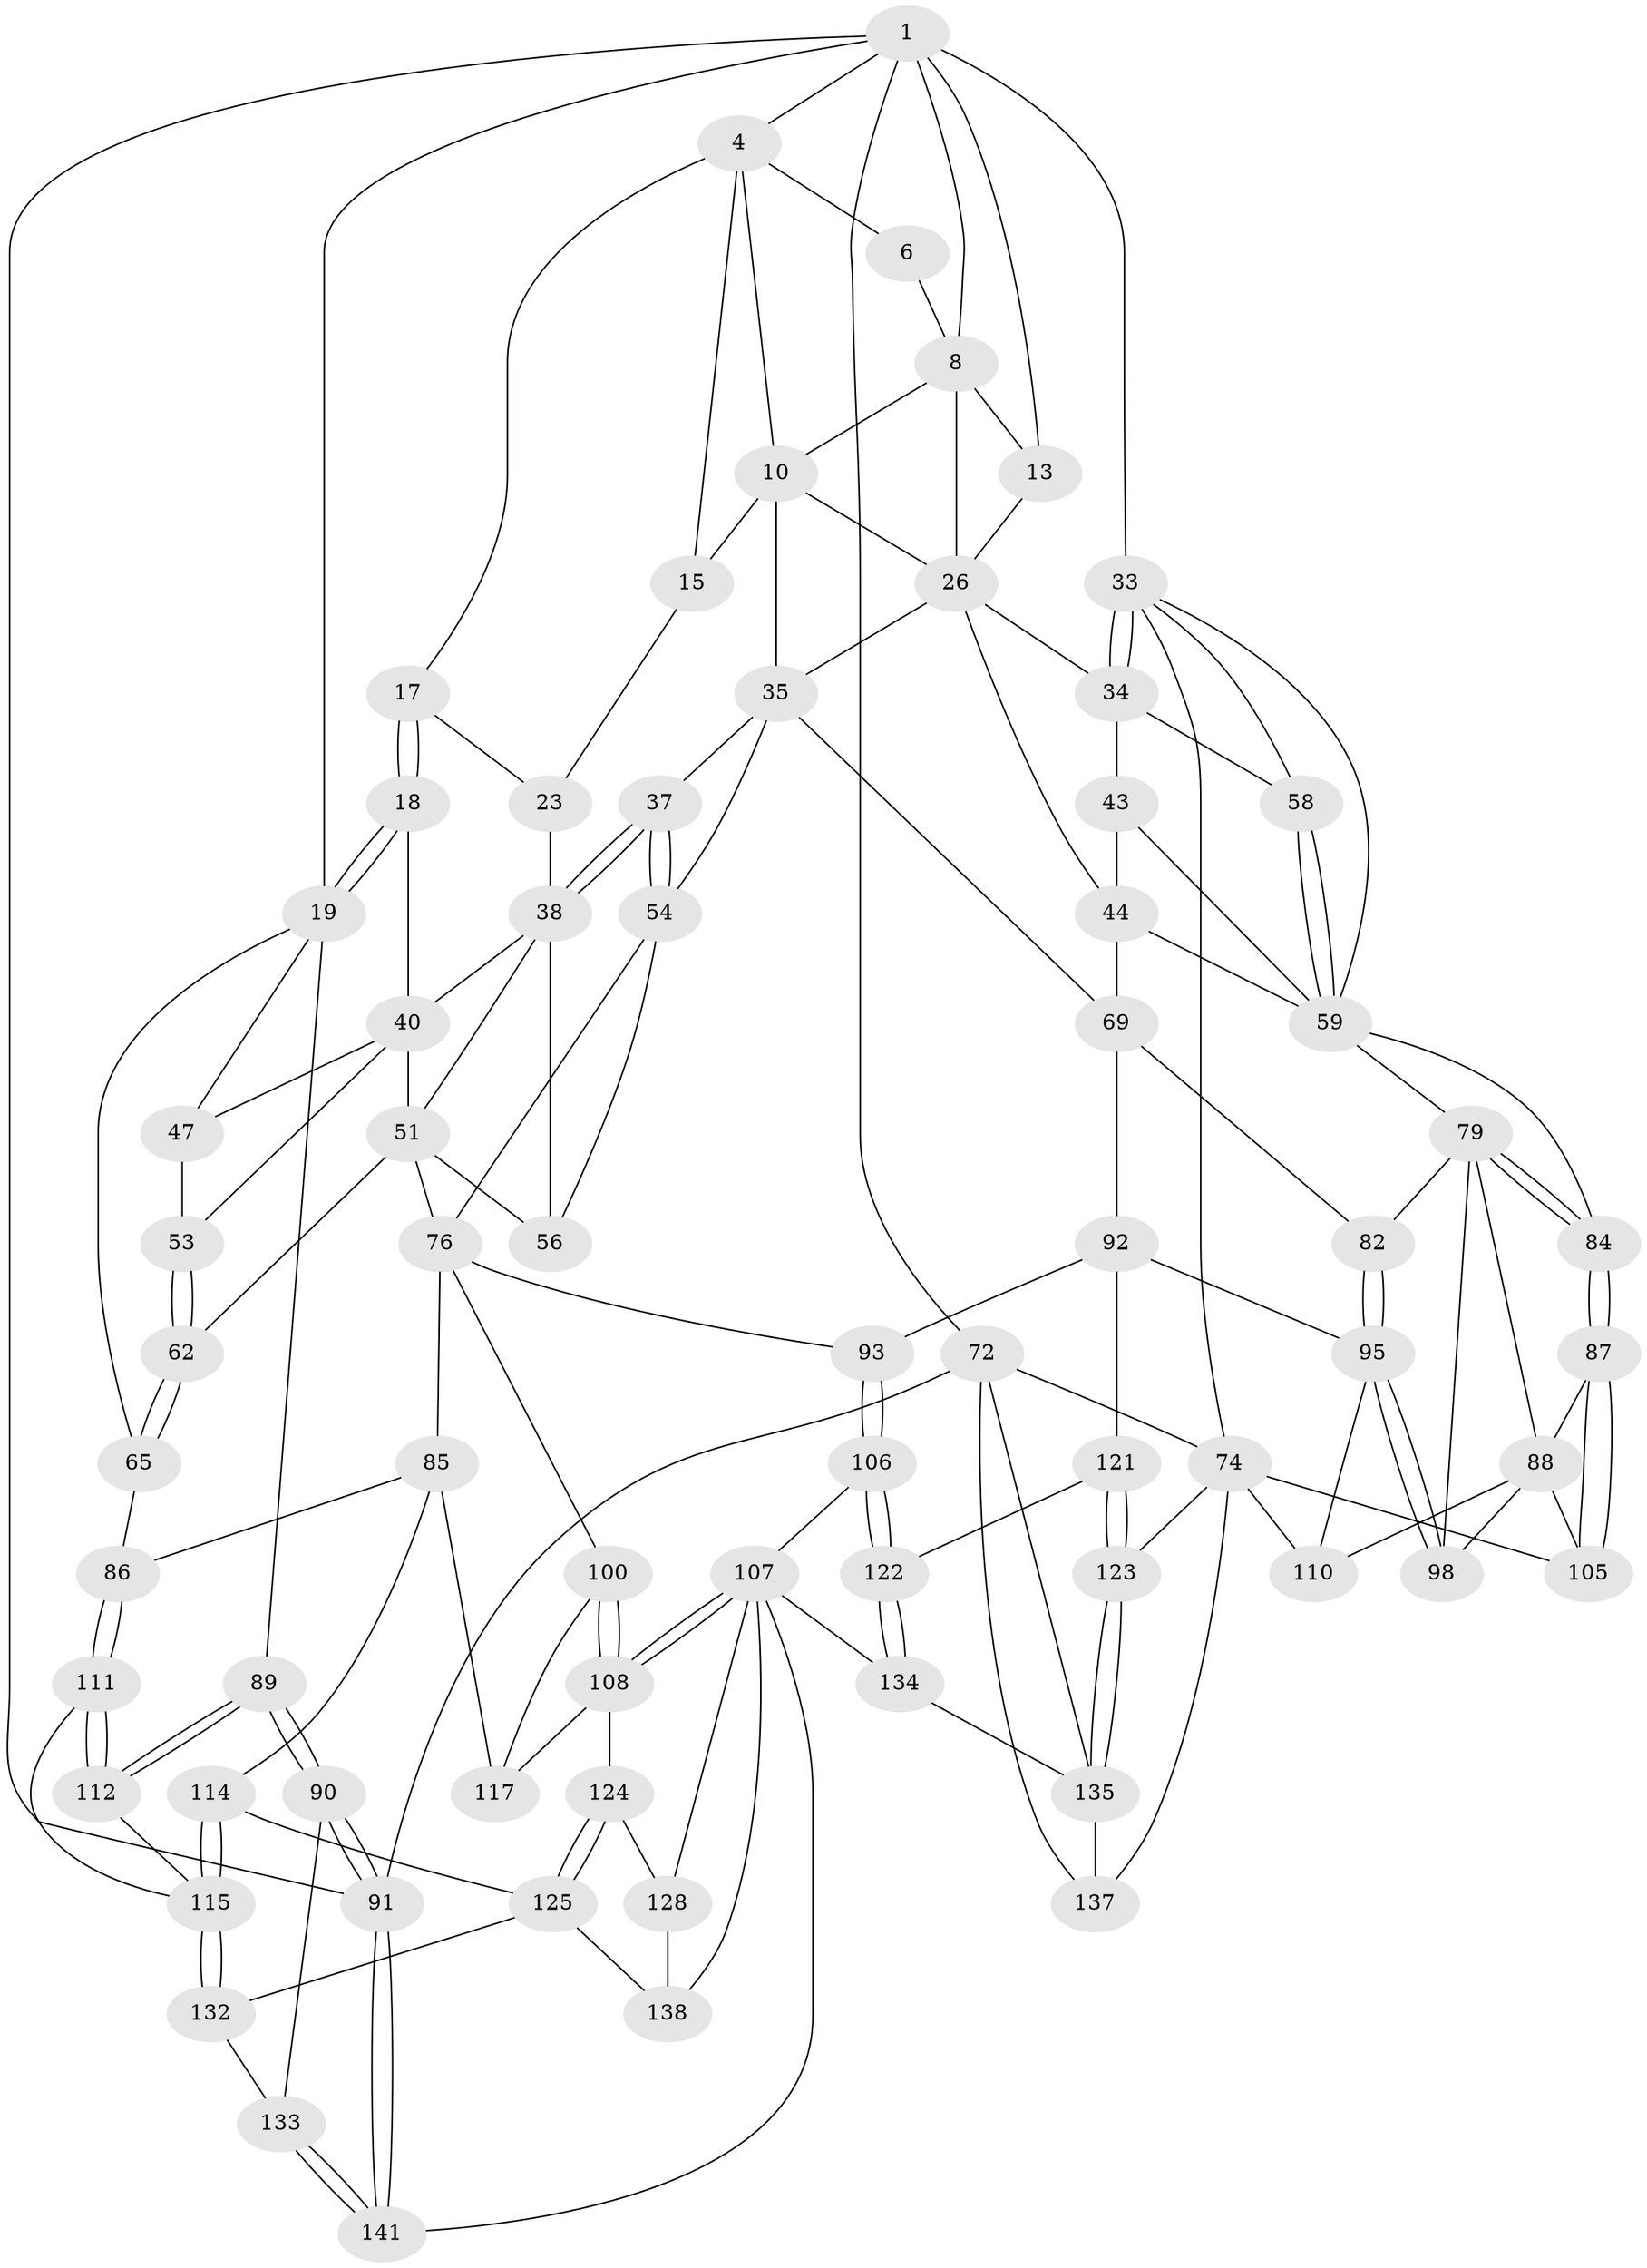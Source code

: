// original degree distribution, {3: 0.014084507042253521, 6: 0.20422535211267606, 4: 0.21830985915492956, 5: 0.5633802816901409}
// Generated by graph-tools (version 1.1) at 2025/28/03/15/25 16:28:05]
// undirected, 71 vertices, 163 edges
graph export_dot {
graph [start="1"]
  node [color=gray90,style=filled];
  1 [pos="+0.9159339354348472+0",super="+7+2"];
  4 [pos="+0.245432519765291+0",super="+16+5"];
  6 [pos="+0.7568393338865671+0"];
  8 [pos="+0.7176925180609558+0.1257271254481263",super="+9+21"];
  10 [pos="+0.5834479018155897+0.09749251771451246",super="+29+11"];
  13 [pos="+0.9295786128102799+0.14734814773281343",super="+25+14"];
  15 [pos="+0.41672246079229824+0.1763003799898826",super="+22"];
  17 [pos="+0.2212662791418901+0",super="+24"];
  18 [pos="+0.13600885462596096+0.2048118584245359",super="+31"];
  19 [pos="+0+0",super="+48"];
  23 [pos="+0.38901302422959694+0.2083517197747389"];
  26 [pos="+0.7482240493872686+0.20701684368323828",super="+32+27"];
  33 [pos="+1+0.2237551219948376",super="+57"];
  34 [pos="+0.883361485060498+0.30750713132586366",super="+42"];
  35 [pos="+0.5423027767770503+0.3360377751897561",super="+36"];
  37 [pos="+0.48717765142463776+0.4080894315557744"];
  38 [pos="+0.39026866334974714+0.35227497603611835",super="+39+49"];
  40 [pos="+0.3046132801760988+0.3249720171721895",super="+41+52"];
  43 [pos="+0.7913767268152057+0.4107051166897377"];
  44 [pos="+0.7788051657340647+0.41385223002253235",super="+68"];
  47 [pos="+0.12321058863475606+0.31770282701980557"];
  51 [pos="+0.28491061199807455+0.43639404811036014",super="+61"];
  53 [pos="+0.13575887488729677+0.3885561948819749"];
  54 [pos="+0.48140184404512004+0.4517193597398724",super="+55"];
  56 [pos="+0.3735544042044+0.5194395495899191",super="+63"];
  58 [pos="+0.9271871284060488+0.39858644216273875"];
  59 [pos="+0.9888966066527386+0.5227058892381459",super="+60+83"];
  62 [pos="+0.14126348208085002+0.490984571323415"];
  65 [pos="+0.004020052079489075+0.5739553732750712"];
  69 [pos="+0.7126297962919836+0.5742144792573566",super="+70"];
  72 [pos="+1+1",super="+73"];
  74 [pos="+1+0.7820151200558211",super="+104"];
  76 [pos="+0.4021353516258679+0.5601072841310026",super="+77+94"];
  79 [pos="+0.8420774815216876+0.5772181616336999",super="+80"];
  82 [pos="+0.7291825163484192+0.5860279306694903"];
  84 [pos="+1+0.5668226313622174"];
  85 [pos="+0.21014137091563098+0.649334413781835",super="+103"];
  86 [pos="+0.13786784622801862+0.6749138950716869"];
  87 [pos="+0.9361575465663533+0.6347956718885596"];
  88 [pos="+0.8999743759184691+0.6423097228029416",super="+99"];
  89 [pos="+0+0.7246623229987118"];
  90 [pos="+0+0.7730228225867175"];
  91 [pos="+0+1"];
  92 [pos="+0.6229331849777038+0.6111651681013656",super="+97"];
  93 [pos="+0.5515849078963881+0.6756557421864304"];
  95 [pos="+0.778510276607099+0.69305855903764",super="+96"];
  98 [pos="+0.8135232962806023+0.6368546268803242"];
  100 [pos="+0.4001266831595131+0.6653462001798485",super="+101"];
  105 [pos="+0.9452787133311453+0.7276079026602942"];
  106 [pos="+0.5413690999328538+0.7291317230996472"];
  107 [pos="+0.5028705203838892+0.768212031545935",super="+126"];
  108 [pos="+0.4408653885898121+0.759975674488762",super="+118"];
  110 [pos="+0.8381700061449884+0.7489890183545311"];
  111 [pos="+0.13205607728861907+0.7044663103435532"];
  112 [pos="+0+0.7276413847189568"];
  114 [pos="+0.24242035272162082+0.755233249416699"];
  115 [pos="+0.1578021762998784+0.7855204495788617",super="+116"];
  117 [pos="+0.34215812218609715+0.7332994060288375"];
  121 [pos="+0.7060310542216766+0.8000486136942873"];
  122 [pos="+0.6676362762442896+0.8103853126833809"];
  123 [pos="+0.8158245100542724+0.9175607713572744"];
  124 [pos="+0.32599323673385927+0.8851390397161925",super="+129"];
  125 [pos="+0.259992061980278+0.7964671427564027",super="+130"];
  128 [pos="+0.39770440962267634+1",super="+142"];
  132 [pos="+0.11613772045103098+0.872739632156745"];
  133 [pos="+0.054762147898992364+0.8741450966857447"];
  134 [pos="+0.5427034075998601+1"];
  135 [pos="+0.8152915877066118+0.9867732727273206",super="+136"];
  137 [pos="+0.9475308226570569+0.919376897306666"];
  138 [pos="+0.14141029208876268+0.9494986992221474",super="+139"];
  141 [pos="+0.03473683477726947+1"];
  1 -- 8;
  1 -- 33;
  1 -- 19;
  1 -- 4;
  1 -- 72;
  1 -- 91;
  1 -- 13 [weight=2];
  4 -- 17;
  4 -- 15;
  4 -- 10;
  4 -- 6;
  6 -- 8;
  8 -- 10;
  8 -- 26;
  8 -- 13;
  10 -- 35;
  10 -- 15 [weight=2];
  10 -- 26;
  13 -- 26;
  15 -- 23;
  17 -- 18 [weight=2];
  17 -- 18;
  17 -- 23;
  18 -- 19;
  18 -- 19;
  18 -- 40;
  19 -- 65;
  19 -- 89;
  19 -- 47;
  23 -- 38;
  26 -- 34;
  26 -- 35 [weight=2];
  26 -- 44;
  33 -- 34;
  33 -- 34;
  33 -- 58;
  33 -- 74;
  33 -- 59;
  34 -- 43;
  34 -- 58;
  35 -- 37;
  35 -- 54;
  35 -- 69;
  37 -- 38;
  37 -- 38;
  37 -- 54;
  37 -- 54;
  38 -- 40;
  38 -- 56 [weight=2];
  38 -- 51;
  40 -- 47;
  40 -- 51;
  40 -- 53;
  43 -- 44;
  43 -- 59;
  44 -- 69;
  44 -- 59;
  47 -- 53;
  51 -- 56;
  51 -- 76;
  51 -- 62;
  53 -- 62;
  53 -- 62;
  54 -- 56;
  54 -- 76;
  58 -- 59;
  58 -- 59;
  59 -- 79;
  59 -- 84;
  62 -- 65;
  62 -- 65;
  65 -- 86;
  69 -- 82;
  69 -- 92;
  72 -- 91;
  72 -- 137;
  72 -- 74;
  72 -- 135;
  74 -- 137;
  74 -- 105;
  74 -- 123;
  74 -- 110;
  76 -- 85 [weight=2];
  76 -- 100 [weight=2];
  76 -- 93;
  79 -- 84;
  79 -- 84;
  79 -- 88;
  79 -- 82;
  79 -- 98;
  82 -- 95;
  82 -- 95;
  84 -- 87;
  84 -- 87;
  85 -- 86;
  85 -- 114;
  85 -- 117;
  86 -- 111;
  86 -- 111;
  87 -- 88;
  87 -- 105;
  87 -- 105;
  88 -- 105;
  88 -- 98;
  88 -- 110;
  89 -- 90;
  89 -- 90;
  89 -- 112;
  89 -- 112;
  90 -- 91;
  90 -- 91;
  90 -- 133;
  91 -- 141;
  91 -- 141;
  92 -- 93;
  92 -- 121;
  92 -- 95;
  93 -- 106;
  93 -- 106;
  95 -- 98;
  95 -- 98;
  95 -- 110;
  100 -- 108;
  100 -- 108;
  100 -- 117;
  106 -- 107;
  106 -- 122;
  106 -- 122;
  107 -- 108;
  107 -- 108;
  107 -- 128;
  107 -- 134;
  107 -- 138;
  107 -- 141;
  108 -- 124;
  108 -- 117;
  111 -- 112;
  111 -- 112;
  111 -- 115;
  112 -- 115;
  114 -- 115;
  114 -- 115;
  114 -- 125;
  115 -- 132;
  115 -- 132;
  121 -- 122;
  121 -- 123;
  121 -- 123;
  122 -- 134;
  122 -- 134;
  123 -- 135;
  123 -- 135;
  124 -- 125 [weight=2];
  124 -- 125;
  124 -- 128;
  125 -- 138;
  125 -- 132;
  128 -- 138 [weight=2];
  132 -- 133;
  133 -- 141;
  133 -- 141;
  134 -- 135;
  135 -- 137;
}

